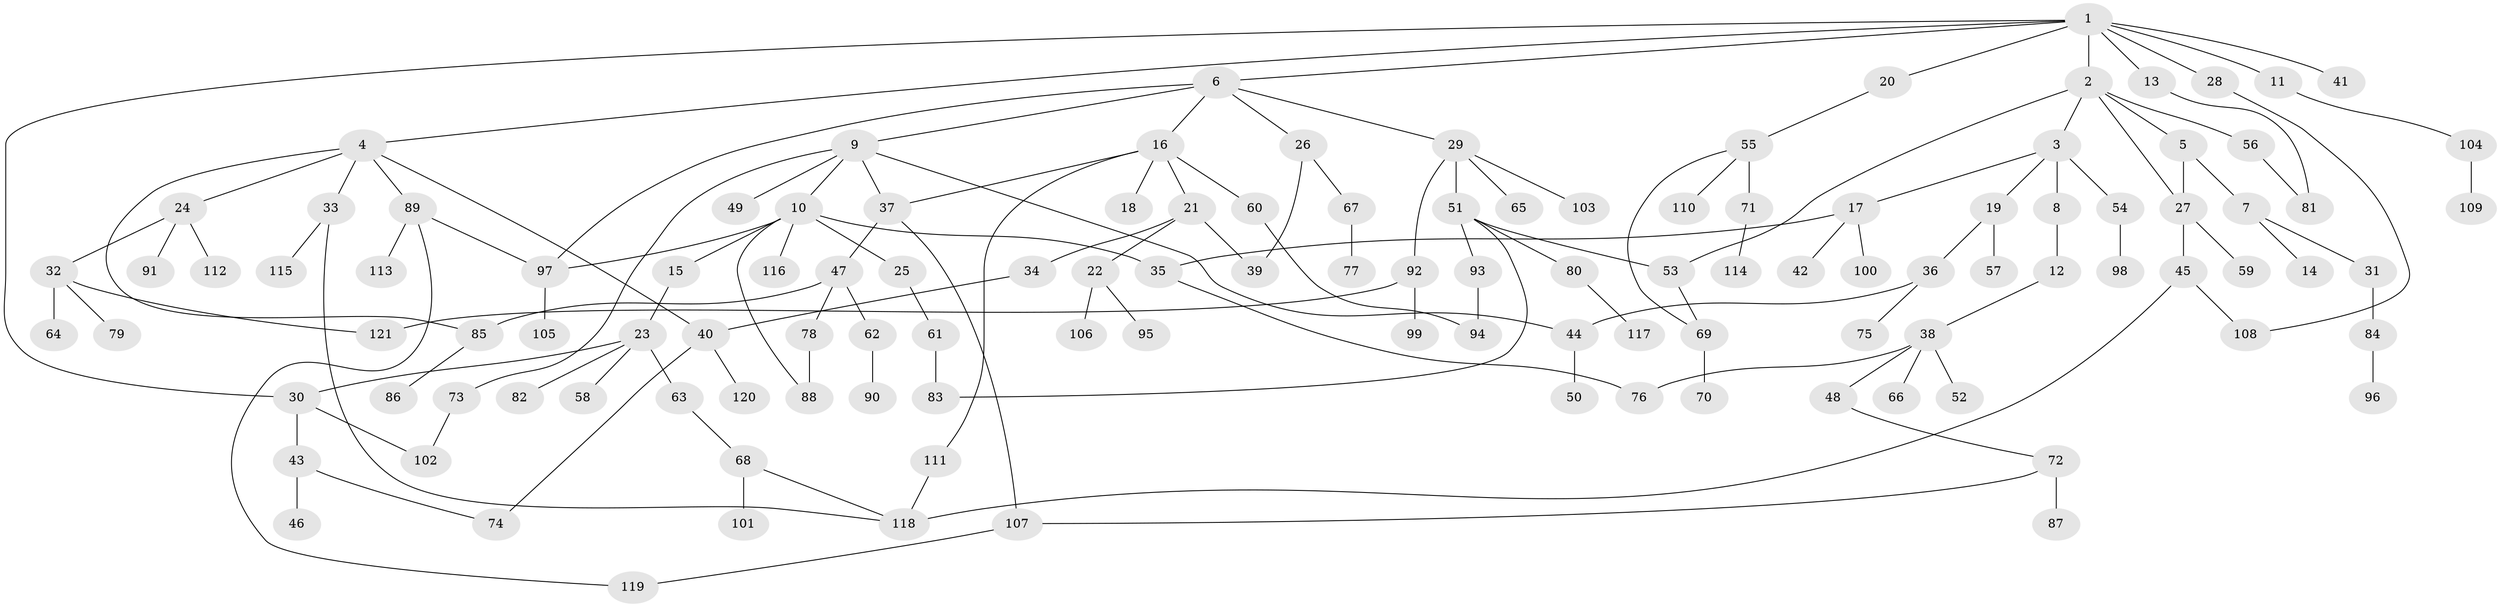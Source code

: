 // Generated by graph-tools (version 1.1) at 2025/13/03/09/25 04:13:29]
// undirected, 121 vertices, 146 edges
graph export_dot {
graph [start="1"]
  node [color=gray90,style=filled];
  1;
  2;
  3;
  4;
  5;
  6;
  7;
  8;
  9;
  10;
  11;
  12;
  13;
  14;
  15;
  16;
  17;
  18;
  19;
  20;
  21;
  22;
  23;
  24;
  25;
  26;
  27;
  28;
  29;
  30;
  31;
  32;
  33;
  34;
  35;
  36;
  37;
  38;
  39;
  40;
  41;
  42;
  43;
  44;
  45;
  46;
  47;
  48;
  49;
  50;
  51;
  52;
  53;
  54;
  55;
  56;
  57;
  58;
  59;
  60;
  61;
  62;
  63;
  64;
  65;
  66;
  67;
  68;
  69;
  70;
  71;
  72;
  73;
  74;
  75;
  76;
  77;
  78;
  79;
  80;
  81;
  82;
  83;
  84;
  85;
  86;
  87;
  88;
  89;
  90;
  91;
  92;
  93;
  94;
  95;
  96;
  97;
  98;
  99;
  100;
  101;
  102;
  103;
  104;
  105;
  106;
  107;
  108;
  109;
  110;
  111;
  112;
  113;
  114;
  115;
  116;
  117;
  118;
  119;
  120;
  121;
  1 -- 2;
  1 -- 4;
  1 -- 6;
  1 -- 11;
  1 -- 13;
  1 -- 20;
  1 -- 28;
  1 -- 30;
  1 -- 41;
  2 -- 3;
  2 -- 5;
  2 -- 53;
  2 -- 56;
  2 -- 27;
  3 -- 8;
  3 -- 17;
  3 -- 19;
  3 -- 54;
  4 -- 24;
  4 -- 33;
  4 -- 40;
  4 -- 85;
  4 -- 89;
  5 -- 7;
  5 -- 27;
  6 -- 9;
  6 -- 16;
  6 -- 26;
  6 -- 29;
  6 -- 97;
  7 -- 14;
  7 -- 31;
  8 -- 12;
  9 -- 10;
  9 -- 49;
  9 -- 73;
  9 -- 37;
  9 -- 44;
  10 -- 15;
  10 -- 25;
  10 -- 88;
  10 -- 116;
  10 -- 97;
  10 -- 35;
  11 -- 104;
  12 -- 38;
  13 -- 81;
  15 -- 23;
  16 -- 18;
  16 -- 21;
  16 -- 37;
  16 -- 60;
  16 -- 111;
  17 -- 35;
  17 -- 42;
  17 -- 100;
  19 -- 36;
  19 -- 57;
  20 -- 55;
  21 -- 22;
  21 -- 34;
  21 -- 39;
  22 -- 95;
  22 -- 106;
  23 -- 58;
  23 -- 63;
  23 -- 82;
  23 -- 30;
  24 -- 32;
  24 -- 91;
  24 -- 112;
  25 -- 61;
  26 -- 67;
  26 -- 39;
  27 -- 45;
  27 -- 59;
  28 -- 108;
  29 -- 51;
  29 -- 65;
  29 -- 92;
  29 -- 103;
  30 -- 43;
  30 -- 102;
  31 -- 84;
  32 -- 64;
  32 -- 79;
  32 -- 121;
  33 -- 115;
  33 -- 118;
  34 -- 40;
  35 -- 76;
  36 -- 44;
  36 -- 75;
  37 -- 47;
  37 -- 107;
  38 -- 48;
  38 -- 52;
  38 -- 66;
  38 -- 76;
  40 -- 120;
  40 -- 74;
  43 -- 46;
  43 -- 74;
  44 -- 50;
  45 -- 108;
  45 -- 118;
  47 -- 62;
  47 -- 78;
  47 -- 85;
  48 -- 72;
  51 -- 80;
  51 -- 83;
  51 -- 93;
  51 -- 53;
  53 -- 69;
  54 -- 98;
  55 -- 71;
  55 -- 110;
  55 -- 69;
  56 -- 81;
  60 -- 94;
  61 -- 83;
  62 -- 90;
  63 -- 68;
  67 -- 77;
  68 -- 101;
  68 -- 118;
  69 -- 70;
  71 -- 114;
  72 -- 87;
  72 -- 107;
  73 -- 102;
  78 -- 88;
  80 -- 117;
  84 -- 96;
  85 -- 86;
  89 -- 97;
  89 -- 113;
  89 -- 119;
  92 -- 99;
  92 -- 121;
  93 -- 94;
  97 -- 105;
  104 -- 109;
  107 -- 119;
  111 -- 118;
}
